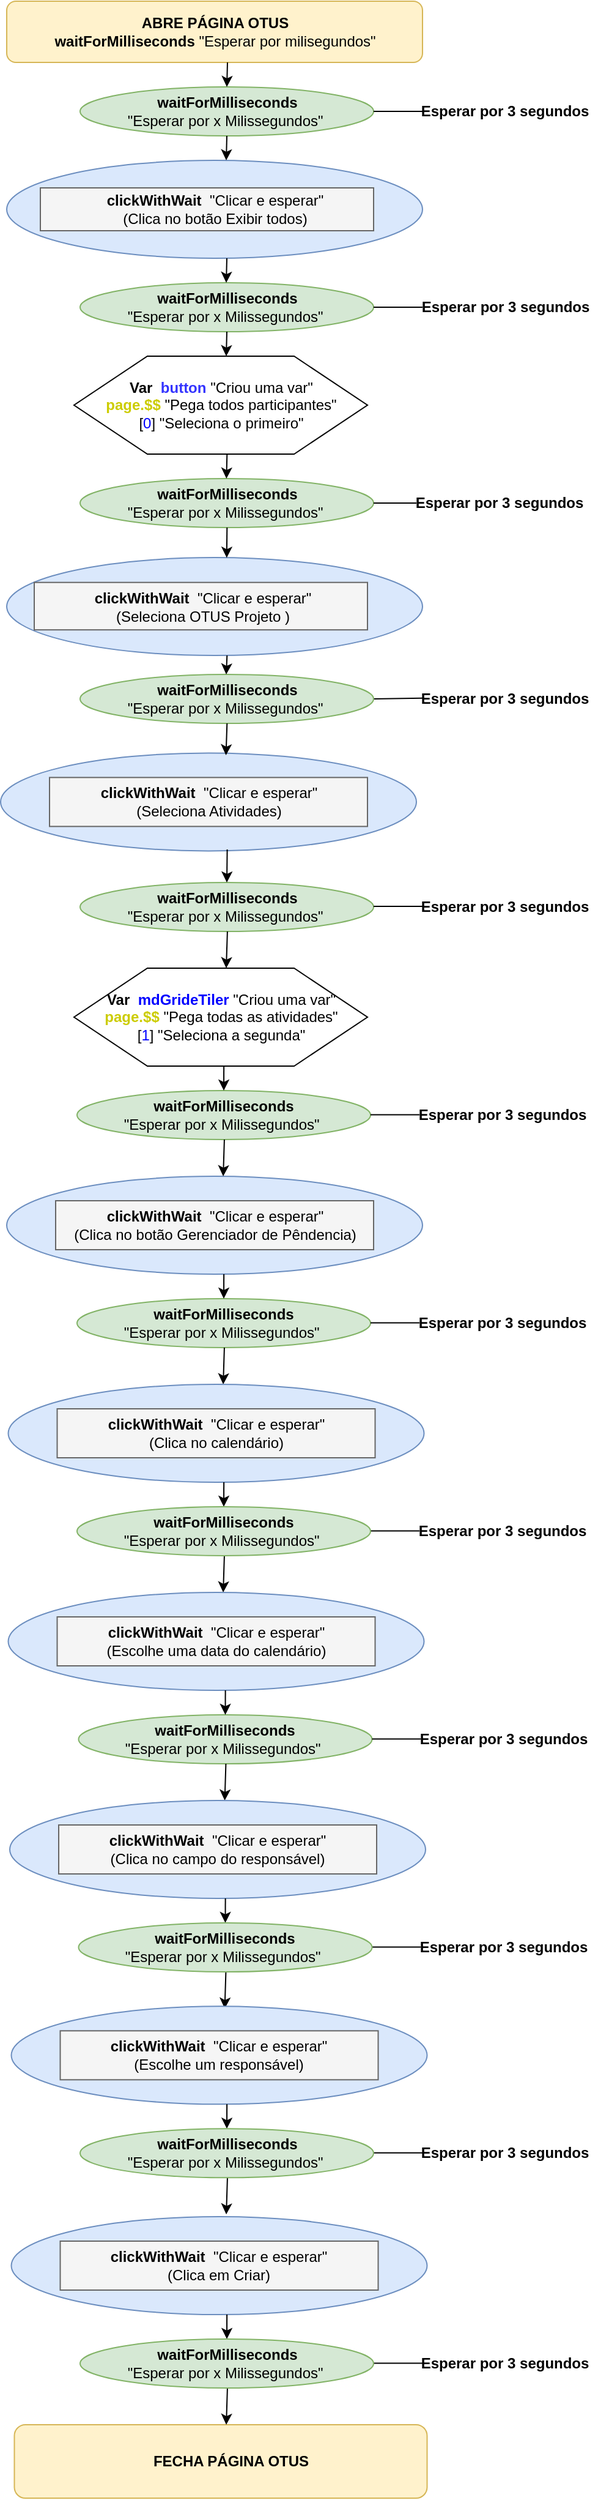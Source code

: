 <mxfile version="12.6.1" type="device"><diagram id="XNN-qiJZyea4bqyK-1i1" name="Page-1"><mxGraphModel dx="1352" dy="757" grid="1" gridSize="10" guides="1" tooltips="1" connect="1" arrows="1" fold="1" page="1" pageScale="1" pageWidth="827" pageHeight="1169" math="0" shadow="0"><root><mxCell id="0"/><mxCell id="1" parent="0"/><mxCell id="_9RpaureCVAL4Or5pe06-9" value="" style="ellipse;whiteSpace=wrap;html=1;fillColor=#dae8fc;strokeColor=#6c8ebf;" parent="1" vertex="1"><mxGeometry x="262.5" y="160" width="340" height="80" as="geometry"/></mxCell><mxCell id="_9RpaureCVAL4Or5pe06-13" value="" style="rounded=0;whiteSpace=wrap;html=1;fillColor=#f5f5f5;strokeColor=#666666;fontColor=#333333;" parent="1" vertex="1"><mxGeometry x="290" y="182.5" width="272.5" height="35" as="geometry"/></mxCell><mxCell id="_9RpaureCVAL4Or5pe06-15" value="" style="ellipse;whiteSpace=wrap;html=1;fillColor=#dae8fc;strokeColor=#6c8ebf;" parent="1" vertex="1"><mxGeometry x="262.5" y="484.53" width="340" height="80" as="geometry"/></mxCell><mxCell id="_9RpaureCVAL4Or5pe06-18" value="" style="rounded=0;whiteSpace=wrap;html=1;fillColor=#f5f5f5;strokeColor=#666666;fontColor=#333333;" parent="1" vertex="1"><mxGeometry x="285" y="504.84" width="272.5" height="38.75" as="geometry"/></mxCell><mxCell id="_9RpaureCVAL4Or5pe06-22" value="&lt;b&gt;clickWithWait&amp;nbsp;&lt;/b&gt;&amp;nbsp;&quot;Clicar e esperar&quot;&lt;br&gt;(Clica no botão Exibir todos)" style="text;html=1;strokeColor=none;fillColor=none;align=center;verticalAlign=middle;whiteSpace=wrap;rounded=0;" parent="1" vertex="1"><mxGeometry x="312.5" y="180" width="240" height="40" as="geometry"/></mxCell><mxCell id="_9RpaureCVAL4Or5pe06-25" value="&lt;b&gt;clickWithWait&amp;nbsp;&lt;/b&gt;&amp;nbsp;&quot;Clicar e esperar&quot;&lt;br&gt;(Seleciona OTUS Projeto )" style="text;html=1;strokeColor=none;fillColor=none;align=center;verticalAlign=middle;whiteSpace=wrap;rounded=0;" parent="1" vertex="1"><mxGeometry x="297.5" y="504.84" width="250" height="39.37" as="geometry"/></mxCell><mxCell id="_9RpaureCVAL4Or5pe06-26" value="&lt;b&gt;Esperar por 3 segundos&lt;/b&gt;" style="text;html=1;strokeColor=none;fillColor=none;align=center;verticalAlign=middle;whiteSpace=wrap;rounded=0;" parent="1" vertex="1"><mxGeometry x="595" y="110" width="150" height="20" as="geometry"/></mxCell><mxCell id="_9RpaureCVAL4Or5pe06-45" value="" style="ellipse;whiteSpace=wrap;html=1;fillColor=#dae8fc;strokeColor=#6c8ebf;" parent="1" vertex="1"><mxGeometry x="257.5" y="644.21" width="340" height="80" as="geometry"/></mxCell><mxCell id="_9RpaureCVAL4Or5pe06-48" value="" style="rounded=0;whiteSpace=wrap;html=1;fillColor=#f5f5f5;strokeColor=#666666;fontColor=#333333;" parent="1" vertex="1"><mxGeometry x="297.5" y="664.21" width="260" height="40" as="geometry"/></mxCell><mxCell id="_9RpaureCVAL4Or5pe06-49" value="&lt;b&gt;clickWithWait&amp;nbsp;&lt;/b&gt;&amp;nbsp;&quot;Clicar e esperar&quot;&lt;br&gt;(Seleciona Atividades)" style="text;html=1;strokeColor=none;fillColor=none;align=center;verticalAlign=middle;whiteSpace=wrap;rounded=0;" parent="1" vertex="1"><mxGeometry x="307.5" y="664.21" width="240" height="40" as="geometry"/></mxCell><mxCell id="_9RpaureCVAL4Or5pe06-52" value="&lt;b&gt;Esperar por 3 segundos&lt;/b&gt;" style="text;html=1;strokeColor=none;fillColor=none;align=center;verticalAlign=middle;whiteSpace=wrap;rounded=0;" parent="1" vertex="1"><mxGeometry x="600" y="590" width="140" height="20" as="geometry"/></mxCell><mxCell id="_9RpaureCVAL4Or5pe06-55" value="" style="ellipse;whiteSpace=wrap;html=1;fillColor=#dae8fc;strokeColor=#6c8ebf;" parent="1" vertex="1"><mxGeometry x="262.5" y="990.0" width="340" height="80" as="geometry"/></mxCell><mxCell id="_9RpaureCVAL4Or5pe06-57" value="" style="rounded=1;whiteSpace=wrap;html=1;fillColor=#fff2cc;strokeColor=#d6b656;" parent="1" vertex="1"><mxGeometry x="262.5" y="30" width="340" height="50" as="geometry"/></mxCell><mxCell id="_9RpaureCVAL4Or5pe06-58" value="&lt;b&gt;ABRE PÁGINA OTUS&lt;br&gt;waitForMilliseconds&lt;/b&gt;&amp;nbsp;&quot;Esperar por milisegundos&quot;" style="text;html=1;strokeColor=none;fillColor=none;align=center;verticalAlign=middle;whiteSpace=wrap;rounded=0;" parent="1" vertex="1"><mxGeometry x="272.5" y="30" width="320" height="50" as="geometry"/></mxCell><mxCell id="_9RpaureCVAL4Or5pe06-59" value="" style="rounded=0;whiteSpace=wrap;html=1;fillColor=#f5f5f5;strokeColor=#666666;fontColor=#333333;" parent="1" vertex="1"><mxGeometry x="302.5" y="1010.0" width="260" height="40" as="geometry"/></mxCell><mxCell id="_9RpaureCVAL4Or5pe06-61" value="&lt;b&gt;clickWithWait&amp;nbsp;&lt;/b&gt;&amp;nbsp;&quot;Clicar e esperar&quot;&lt;br&gt;(Clica no botão Gerenciador de Pêndencia)" style="text;html=1;strokeColor=none;fillColor=none;align=center;verticalAlign=middle;whiteSpace=wrap;rounded=0;" parent="1" vertex="1"><mxGeometry x="312.5" y="1010.0" width="240" height="40" as="geometry"/></mxCell><mxCell id="_9RpaureCVAL4Or5pe06-62" value="" style="rounded=1;whiteSpace=wrap;html=1;fillColor=#fff2cc;strokeColor=#d6b656;" parent="1" vertex="1"><mxGeometry x="268.75" y="2010" width="337.5" height="60" as="geometry"/></mxCell><mxCell id="_9RpaureCVAL4Or5pe06-65" value="&lt;b&gt;Esperar por 3 segundos&lt;/b&gt;" style="text;html=1;strokeColor=none;fillColor=none;align=center;verticalAlign=middle;whiteSpace=wrap;rounded=0;" parent="1" vertex="1"><mxGeometry x="592.5" y="430" width="145" height="20" as="geometry"/></mxCell><mxCell id="_9RpaureCVAL4Or5pe06-66" value="&lt;b&gt;FECHA PÁGINA OTUS&lt;/b&gt;" style="text;html=1;strokeColor=none;fillColor=none;align=center;verticalAlign=middle;whiteSpace=wrap;rounded=0;" parent="1" vertex="1"><mxGeometry x="331.25" y="2025" width="230" height="30" as="geometry"/></mxCell><mxCell id="_9RpaureCVAL4Or5pe06-82" value="&lt;b&gt;waitForMilliseconds&lt;/b&gt;&lt;br&gt;&quot;Esperar por x Milissegundos&quot;&amp;nbsp;" style="ellipse;whiteSpace=wrap;html=1;fillColor=#d5e8d4;strokeColor=#82b366;" parent="1" vertex="1"><mxGeometry x="322.5" y="750.0" width="240" height="40" as="geometry"/></mxCell><mxCell id="_9RpaureCVAL4Or5pe06-84" value="" style="endArrow=none;html=1;exitX=1;exitY=0.5;exitDx=0;exitDy=0;entryX=0;entryY=0.5;entryDx=0;entryDy=0;" parent="1" source="6tUkoCBvYjhpxuBmY8oH-28" edge="1"><mxGeometry width="50" height="50" relative="1" as="geometry"><mxPoint x="582.5" y="733.9" as="sourcePoint"/><mxPoint x="602.5" y="599.37" as="targetPoint"/><Array as="points"/></mxGeometry></mxCell><mxCell id="_9RpaureCVAL4Or5pe06-86" value="&lt;b&gt;waitForMilliseconds&lt;/b&gt;&lt;br&gt;&quot;Esperar por x Milissegundos&quot;&amp;nbsp;" style="ellipse;whiteSpace=wrap;html=1;fillColor=#d5e8d4;strokeColor=#82b366;" parent="1" vertex="1"><mxGeometry x="322.5" y="100" width="240" height="40" as="geometry"/></mxCell><mxCell id="_9RpaureCVAL4Or5pe06-91" value="" style="endArrow=none;html=1;exitX=1;exitY=0.5;exitDx=0;exitDy=0;" parent="1" source="_9RpaureCVAL4Or5pe06-86" edge="1"><mxGeometry width="50" height="50" relative="1" as="geometry"><mxPoint x="602.5" y="140" as="sourcePoint"/><mxPoint x="602.5" y="120" as="targetPoint"/><Array as="points"/></mxGeometry></mxCell><mxCell id="6tUkoCBvYjhpxuBmY8oH-3" value="&lt;b&gt;Var&amp;nbsp;&lt;/b&gt;&lt;font color=&quot;#ffb570&quot; style=&quot;font-weight: bold&quot;&gt;&amp;nbsp;&lt;/font&gt;&lt;b style=&quot;color: rgb(51 , 51 , 255)&quot;&gt;button &lt;/b&gt;&quot;Criou uma var&quot;&lt;br&gt;&lt;b style=&quot;color: rgb(204 , 204 , 0)&quot;&gt;page.$$&amp;nbsp;&lt;/b&gt;&quot;Pega todos participantes&quot;&lt;br&gt;[&lt;font color=&quot;#0000ff&quot;&gt;0&lt;/font&gt;] &quot;Seleciona o primeiro&quot;&lt;br&gt;" style="shape=hexagon;perimeter=hexagonPerimeter2;whiteSpace=wrap;html=1;" parent="1" vertex="1"><mxGeometry x="317.5" y="320" width="240" height="80" as="geometry"/></mxCell><mxCell id="6tUkoCBvYjhpxuBmY8oH-11" value="&lt;b&gt;waitForMilliseconds&lt;/b&gt;&lt;br&gt;&quot;Esperar por x Milissegundos&quot;&amp;nbsp;" style="ellipse;whiteSpace=wrap;html=1;fillColor=#d5e8d4;strokeColor=#82b366;" parent="1" vertex="1"><mxGeometry x="322.5" y="260" width="240" height="40" as="geometry"/></mxCell><mxCell id="6tUkoCBvYjhpxuBmY8oH-21" value="&lt;b&gt;waitForMilliseconds&lt;/b&gt;&lt;br&gt;&quot;Esperar por x Milissegundos&quot;&amp;nbsp;" style="ellipse;whiteSpace=wrap;html=1;fillColor=#d5e8d4;strokeColor=#82b366;" parent="1" vertex="1"><mxGeometry x="322.5" y="420" width="240" height="40" as="geometry"/></mxCell><mxCell id="6tUkoCBvYjhpxuBmY8oH-28" value="&lt;b&gt;waitForMilliseconds&lt;/b&gt;&lt;br&gt;&quot;Esperar por x Milissegundos&quot;&amp;nbsp;" style="ellipse;whiteSpace=wrap;html=1;fillColor=#d5e8d4;strokeColor=#82b366;" parent="1" vertex="1"><mxGeometry x="322.5" y="580" width="240" height="40" as="geometry"/></mxCell><mxCell id="6tUkoCBvYjhpxuBmY8oH-33" value="" style="endArrow=none;html=1;entryX=0;entryY=0.5;entryDx=0;entryDy=0;exitX=1;exitY=0.5;exitDx=0;exitDy=0;" parent="1" source="6tUkoCBvYjhpxuBmY8oH-21" edge="1"><mxGeometry width="50" height="50" relative="1" as="geometry"><mxPoint x="572.5" y="440" as="sourcePoint"/><mxPoint x="597.5" y="440" as="targetPoint"/></mxGeometry></mxCell><mxCell id="6tUkoCBvYjhpxuBmY8oH-36" value="&lt;b&gt;Esperar por 3 segundos&lt;/b&gt;" style="text;html=1;strokeColor=none;fillColor=none;align=center;verticalAlign=middle;whiteSpace=wrap;rounded=0;" parent="1" vertex="1"><mxGeometry x="597.5" y="270" width="145" height="20" as="geometry"/></mxCell><mxCell id="6tUkoCBvYjhpxuBmY8oH-37" value="" style="endArrow=none;html=1;entryX=0;entryY=0.5;entryDx=0;entryDy=0;exitX=1;exitY=0.5;exitDx=0;exitDy=0;" parent="1" source="6tUkoCBvYjhpxuBmY8oH-11" edge="1"><mxGeometry width="50" height="50" relative="1" as="geometry"><mxPoint x="262.5" y="1090" as="sourcePoint"/><mxPoint x="602.5" y="280" as="targetPoint"/></mxGeometry></mxCell><mxCell id="6tUkoCBvYjhpxuBmY8oH-38" value="" style="endArrow=none;html=1;" parent="1" edge="1"><mxGeometry width="50" height="50" relative="1" as="geometry"><mxPoint x="562.5" y="769.5" as="sourcePoint"/><mxPoint x="602.5" y="769.5" as="targetPoint"/></mxGeometry></mxCell><mxCell id="6tUkoCBvYjhpxuBmY8oH-43" value="&lt;b&gt;Esperar por 3 segundos&lt;/b&gt;" style="text;html=1;strokeColor=none;fillColor=none;align=center;verticalAlign=middle;whiteSpace=wrap;rounded=0;" parent="1" vertex="1"><mxGeometry x="600" y="760" width="140" height="20" as="geometry"/></mxCell><mxCell id="6tUkoCBvYjhpxuBmY8oH-46" value="&lt;b&gt;Var&amp;nbsp;&lt;/b&gt;&lt;font color=&quot;#ffb570&quot; style=&quot;font-weight: bold&quot;&gt;&amp;nbsp;&lt;/font&gt;&lt;font style=&quot;font-weight: bold&quot; color=&quot;#0000ff&quot;&gt;mdGrideTiler&lt;/font&gt;&lt;b style=&quot;color: rgb(51 , 51 , 255)&quot;&gt;&amp;nbsp;&lt;/b&gt;&quot;Criou uma var&quot;&lt;br&gt;&lt;b style=&quot;color: rgb(204 , 204 , 0)&quot;&gt;page.$$&amp;nbsp;&lt;/b&gt;&quot;Pega todas as atividades&quot;&lt;br&gt;[&lt;font color=&quot;#0000ff&quot;&gt;1&lt;/font&gt;] &quot;Seleciona a segunda&quot;" style="shape=hexagon;perimeter=hexagonPerimeter2;whiteSpace=wrap;html=1;" parent="1" vertex="1"><mxGeometry x="317.5" y="820" width="240" height="80" as="geometry"/></mxCell><mxCell id="J8bKfJfLnCYI2bK_lgRW-4" value="" style="endArrow=classic;html=1;entryX=0.5;entryY=0;entryDx=0;entryDy=0;" parent="1" target="_9RpaureCVAL4Or5pe06-86" edge="1"><mxGeometry width="50" height="50" relative="1" as="geometry"><mxPoint x="443" y="80" as="sourcePoint"/><mxPoint x="430" y="100" as="targetPoint"/></mxGeometry></mxCell><mxCell id="J8bKfJfLnCYI2bK_lgRW-5" value="" style="endArrow=classic;html=1;entryX=0.5;entryY=0;entryDx=0;entryDy=0;" parent="1" edge="1"><mxGeometry width="50" height="50" relative="1" as="geometry"><mxPoint x="442.5" y="140" as="sourcePoint"/><mxPoint x="442" y="160" as="targetPoint"/></mxGeometry></mxCell><mxCell id="J8bKfJfLnCYI2bK_lgRW-6" value="" style="endArrow=classic;html=1;entryX=0.5;entryY=0;entryDx=0;entryDy=0;" parent="1" edge="1"><mxGeometry width="50" height="50" relative="1" as="geometry"><mxPoint x="442.5" y="240" as="sourcePoint"/><mxPoint x="442" y="260" as="targetPoint"/></mxGeometry></mxCell><mxCell id="J8bKfJfLnCYI2bK_lgRW-7" value="" style="endArrow=classic;html=1;entryX=0.5;entryY=0;entryDx=0;entryDy=0;" parent="1" edge="1"><mxGeometry width="50" height="50" relative="1" as="geometry"><mxPoint x="442.5" y="300" as="sourcePoint"/><mxPoint x="442" y="320" as="targetPoint"/></mxGeometry></mxCell><mxCell id="J8bKfJfLnCYI2bK_lgRW-8" value="" style="endArrow=classic;html=1;entryX=0.5;entryY=0;entryDx=0;entryDy=0;" parent="1" edge="1"><mxGeometry width="50" height="50" relative="1" as="geometry"><mxPoint x="442.66" y="400" as="sourcePoint"/><mxPoint x="442.16" y="420" as="targetPoint"/></mxGeometry></mxCell><mxCell id="J8bKfJfLnCYI2bK_lgRW-9" value="" style="endArrow=classic;html=1;entryX=0.529;entryY=0.002;entryDx=0;entryDy=0;entryPerimeter=0;" parent="1" target="_9RpaureCVAL4Or5pe06-15" edge="1"><mxGeometry width="50" height="50" relative="1" as="geometry"><mxPoint x="442.66" y="460" as="sourcePoint"/><mxPoint x="442.16" y="480" as="targetPoint"/></mxGeometry></mxCell><mxCell id="J8bKfJfLnCYI2bK_lgRW-10" value="" style="endArrow=classic;html=1;" parent="1" edge="1"><mxGeometry width="50" height="50" relative="1" as="geometry"><mxPoint x="442.66" y="564.53" as="sourcePoint"/><mxPoint x="442" y="580" as="targetPoint"/></mxGeometry></mxCell><mxCell id="J8bKfJfLnCYI2bK_lgRW-11" value="" style="endArrow=classic;html=1;entryX=0.542;entryY=0.023;entryDx=0;entryDy=0;entryPerimeter=0;" parent="1" target="_9RpaureCVAL4Or5pe06-45" edge="1"><mxGeometry width="50" height="50" relative="1" as="geometry"><mxPoint x="442.66" y="620" as="sourcePoint"/><mxPoint x="442.16" y="640" as="targetPoint"/></mxGeometry></mxCell><mxCell id="J8bKfJfLnCYI2bK_lgRW-14" value="" style="endArrow=classic;html=1;exitX=0.545;exitY=0.985;exitDx=0;exitDy=0;exitPerimeter=0;" parent="1" source="_9RpaureCVAL4Or5pe06-45" target="_9RpaureCVAL4Or5pe06-82" edge="1"><mxGeometry width="50" height="50" relative="1" as="geometry"><mxPoint x="437.58" y="724.21" as="sourcePoint"/><mxPoint x="443" y="750" as="targetPoint"/></mxGeometry></mxCell><mxCell id="J8bKfJfLnCYI2bK_lgRW-16" value="" style="endArrow=classic;html=1;" parent="1" edge="1"><mxGeometry width="50" height="50" relative="1" as="geometry"><mxPoint x="442.94" y="790" as="sourcePoint"/><mxPoint x="442" y="820" as="targetPoint"/></mxGeometry></mxCell><mxCell id="J8bKfJfLnCYI2bK_lgRW-21" value="&lt;b&gt;waitForMilliseconds&lt;/b&gt;&lt;br&gt;&quot;Esperar por x Milissegundos&quot;&amp;nbsp;" style="ellipse;whiteSpace=wrap;html=1;fillColor=#d5e8d4;strokeColor=#82b366;" parent="1" vertex="1"><mxGeometry x="320" y="920" width="240" height="40" as="geometry"/></mxCell><mxCell id="J8bKfJfLnCYI2bK_lgRW-22" value="" style="endArrow=classic;html=1;exitX=0.545;exitY=0.985;exitDx=0;exitDy=0;exitPerimeter=0;" parent="1" edge="1"><mxGeometry width="50" height="50" relative="1" as="geometry"><mxPoint x="440.06" y="900" as="sourcePoint"/><mxPoint x="440" y="920" as="targetPoint"/></mxGeometry></mxCell><mxCell id="J8bKfJfLnCYI2bK_lgRW-23" value="" style="endArrow=classic;html=1;" parent="1" edge="1"><mxGeometry width="50" height="50" relative="1" as="geometry"><mxPoint x="440.47" y="960" as="sourcePoint"/><mxPoint x="439.53" y="990" as="targetPoint"/></mxGeometry></mxCell><mxCell id="J8bKfJfLnCYI2bK_lgRW-24" value="" style="endArrow=none;html=1;" parent="1" edge="1"><mxGeometry width="50" height="50" relative="1" as="geometry"><mxPoint x="560" y="939.76" as="sourcePoint"/><mxPoint x="600" y="939.76" as="targetPoint"/></mxGeometry></mxCell><mxCell id="J8bKfJfLnCYI2bK_lgRW-25" value="&lt;b&gt;Esperar por 3 segundos&lt;/b&gt;" style="text;html=1;strokeColor=none;fillColor=none;align=center;verticalAlign=middle;whiteSpace=wrap;rounded=0;" parent="1" vertex="1"><mxGeometry x="597.5" y="930" width="140" height="20" as="geometry"/></mxCell><mxCell id="J8bKfJfLnCYI2bK_lgRW-27" value="&lt;b&gt;waitForMilliseconds&lt;/b&gt;&lt;br&gt;&quot;Esperar por x Milissegundos&quot;&amp;nbsp;" style="ellipse;whiteSpace=wrap;html=1;fillColor=#d5e8d4;strokeColor=#82b366;" parent="1" vertex="1"><mxGeometry x="320" y="1090" width="240" height="40" as="geometry"/></mxCell><mxCell id="J8bKfJfLnCYI2bK_lgRW-28" value="" style="endArrow=classic;html=1;exitX=0.545;exitY=0.985;exitDx=0;exitDy=0;exitPerimeter=0;" parent="1" edge="1"><mxGeometry width="50" height="50" relative="1" as="geometry"><mxPoint x="440.06" y="1070" as="sourcePoint"/><mxPoint x="440" y="1090" as="targetPoint"/></mxGeometry></mxCell><mxCell id="J8bKfJfLnCYI2bK_lgRW-29" value="" style="endArrow=none;html=1;" parent="1" edge="1"><mxGeometry width="50" height="50" relative="1" as="geometry"><mxPoint x="560" y="1109.76" as="sourcePoint"/><mxPoint x="600.0" y="1109.76" as="targetPoint"/></mxGeometry></mxCell><mxCell id="J8bKfJfLnCYI2bK_lgRW-30" value="&lt;b&gt;Esperar por 3 segundos&lt;/b&gt;" style="text;html=1;strokeColor=none;fillColor=none;align=center;verticalAlign=middle;whiteSpace=wrap;rounded=0;" parent="1" vertex="1"><mxGeometry x="597.5" y="1100" width="140" height="20" as="geometry"/></mxCell><mxCell id="J8bKfJfLnCYI2bK_lgRW-31" value="" style="endArrow=classic;html=1;" parent="1" edge="1"><mxGeometry width="50" height="50" relative="1" as="geometry"><mxPoint x="440.47" y="1130" as="sourcePoint"/><mxPoint x="439.53" y="1160" as="targetPoint"/></mxGeometry></mxCell><mxCell id="J8bKfJfLnCYI2bK_lgRW-32" value="" style="ellipse;whiteSpace=wrap;html=1;fillColor=#dae8fc;strokeColor=#6c8ebf;" parent="1" vertex="1"><mxGeometry x="263.75" y="1160" width="340" height="80" as="geometry"/></mxCell><mxCell id="J8bKfJfLnCYI2bK_lgRW-33" value="" style="rounded=0;whiteSpace=wrap;html=1;fillColor=#f5f5f5;strokeColor=#666666;fontColor=#333333;" parent="1" vertex="1"><mxGeometry x="303.75" y="1180" width="260" height="40" as="geometry"/></mxCell><mxCell id="J8bKfJfLnCYI2bK_lgRW-34" value="&lt;b&gt;clickWithWait&amp;nbsp;&lt;/b&gt;&amp;nbsp;&quot;Clicar e esperar&quot;&lt;br&gt;(Clica no calendário)" style="text;html=1;strokeColor=none;fillColor=none;align=center;verticalAlign=middle;whiteSpace=wrap;rounded=0;" parent="1" vertex="1"><mxGeometry x="313.75" y="1180" width="240" height="40" as="geometry"/></mxCell><mxCell id="J8bKfJfLnCYI2bK_lgRW-35" value="" style="endArrow=classic;html=1;exitX=0.545;exitY=0.985;exitDx=0;exitDy=0;exitPerimeter=0;" parent="1" edge="1"><mxGeometry width="50" height="50" relative="1" as="geometry"><mxPoint x="440.06" y="1240" as="sourcePoint"/><mxPoint x="440" y="1260" as="targetPoint"/></mxGeometry></mxCell><mxCell id="J8bKfJfLnCYI2bK_lgRW-36" value="" style="endArrow=none;html=1;" parent="1" edge="1"><mxGeometry width="50" height="50" relative="1" as="geometry"><mxPoint x="560" y="1279.76" as="sourcePoint"/><mxPoint x="600.0" y="1279.76" as="targetPoint"/></mxGeometry></mxCell><mxCell id="J8bKfJfLnCYI2bK_lgRW-37" value="" style="endArrow=classic;html=1;" parent="1" edge="1"><mxGeometry width="50" height="50" relative="1" as="geometry"><mxPoint x="440.47" y="1300" as="sourcePoint"/><mxPoint x="439.53" y="1330" as="targetPoint"/></mxGeometry></mxCell><mxCell id="J8bKfJfLnCYI2bK_lgRW-38" value="&lt;b&gt;waitForMilliseconds&lt;/b&gt;&lt;br&gt;&quot;Esperar por x Milissegundos&quot;&amp;nbsp;" style="ellipse;whiteSpace=wrap;html=1;fillColor=#d5e8d4;strokeColor=#82b366;" parent="1" vertex="1"><mxGeometry x="320" y="1260" width="240" height="40" as="geometry"/></mxCell><mxCell id="J8bKfJfLnCYI2bK_lgRW-39" value="&lt;b&gt;Esperar por 3 segundos&lt;/b&gt;" style="text;html=1;strokeColor=none;fillColor=none;align=center;verticalAlign=middle;whiteSpace=wrap;rounded=0;" parent="1" vertex="1"><mxGeometry x="597.5" y="1270" width="140" height="20" as="geometry"/></mxCell><mxCell id="J8bKfJfLnCYI2bK_lgRW-40" value="" style="ellipse;whiteSpace=wrap;html=1;fillColor=#dae8fc;strokeColor=#6c8ebf;" parent="1" vertex="1"><mxGeometry x="263.75" y="1330" width="340" height="80" as="geometry"/></mxCell><mxCell id="J8bKfJfLnCYI2bK_lgRW-41" value="" style="rounded=0;whiteSpace=wrap;html=1;fillColor=#f5f5f5;strokeColor=#666666;fontColor=#333333;" parent="1" vertex="1"><mxGeometry x="303.75" y="1350" width="260" height="40" as="geometry"/></mxCell><mxCell id="J8bKfJfLnCYI2bK_lgRW-42" value="&lt;b&gt;clickWithWait&amp;nbsp;&lt;/b&gt;&amp;nbsp;&quot;Clicar e esperar&quot;&lt;br&gt;(Escolhe uma data do calendário)" style="text;html=1;strokeColor=none;fillColor=none;align=center;verticalAlign=middle;whiteSpace=wrap;rounded=0;" parent="1" vertex="1"><mxGeometry x="313.75" y="1350" width="240" height="40" as="geometry"/></mxCell><mxCell id="J8bKfJfLnCYI2bK_lgRW-43" value="&lt;b&gt;waitForMilliseconds&lt;/b&gt;&lt;br&gt;&quot;Esperar por x Milissegundos&quot;&amp;nbsp;" style="ellipse;whiteSpace=wrap;html=1;fillColor=#d5e8d4;strokeColor=#82b366;" parent="1" vertex="1"><mxGeometry x="321.25" y="1430" width="240" height="40" as="geometry"/></mxCell><mxCell id="J8bKfJfLnCYI2bK_lgRW-44" value="" style="endArrow=classic;html=1;exitX=0.545;exitY=0.985;exitDx=0;exitDy=0;exitPerimeter=0;" parent="1" edge="1"><mxGeometry width="50" height="50" relative="1" as="geometry"><mxPoint x="441.31" y="1410" as="sourcePoint"/><mxPoint x="441.25" y="1430" as="targetPoint"/></mxGeometry></mxCell><mxCell id="J8bKfJfLnCYI2bK_lgRW-45" value="" style="endArrow=none;html=1;" parent="1" edge="1"><mxGeometry width="50" height="50" relative="1" as="geometry"><mxPoint x="561.25" y="1449.76" as="sourcePoint"/><mxPoint x="601.25" y="1449.76" as="targetPoint"/></mxGeometry></mxCell><mxCell id="J8bKfJfLnCYI2bK_lgRW-46" value="&lt;b&gt;Esperar por 3 segundos&lt;/b&gt;" style="text;html=1;strokeColor=none;fillColor=none;align=center;verticalAlign=middle;whiteSpace=wrap;rounded=0;" parent="1" vertex="1"><mxGeometry x="598.75" y="1440" width="140" height="20" as="geometry"/></mxCell><mxCell id="J8bKfJfLnCYI2bK_lgRW-47" value="" style="endArrow=classic;html=1;" parent="1" edge="1"><mxGeometry width="50" height="50" relative="1" as="geometry"><mxPoint x="441.72" y="1470" as="sourcePoint"/><mxPoint x="440.78" y="1500" as="targetPoint"/></mxGeometry></mxCell><mxCell id="J8bKfJfLnCYI2bK_lgRW-48" value="" style="ellipse;whiteSpace=wrap;html=1;fillColor=#dae8fc;strokeColor=#6c8ebf;" parent="1" vertex="1"><mxGeometry x="265" y="1500" width="340" height="80" as="geometry"/></mxCell><mxCell id="J8bKfJfLnCYI2bK_lgRW-49" value="" style="rounded=0;whiteSpace=wrap;html=1;fillColor=#f5f5f5;strokeColor=#666666;fontColor=#333333;" parent="1" vertex="1"><mxGeometry x="305" y="1520" width="260" height="40" as="geometry"/></mxCell><mxCell id="J8bKfJfLnCYI2bK_lgRW-50" value="&lt;b&gt;clickWithWait&amp;nbsp;&lt;/b&gt;&amp;nbsp;&quot;Clicar e esperar&quot;&lt;br&gt;(Clica no campo do responsável)" style="text;html=1;strokeColor=none;fillColor=none;align=center;verticalAlign=middle;whiteSpace=wrap;rounded=0;" parent="1" vertex="1"><mxGeometry x="315" y="1520" width="240" height="40" as="geometry"/></mxCell><mxCell id="J8bKfJfLnCYI2bK_lgRW-51" value="" style="endArrow=classic;html=1;exitX=0.545;exitY=0.985;exitDx=0;exitDy=0;exitPerimeter=0;" parent="1" edge="1"><mxGeometry width="50" height="50" relative="1" as="geometry"><mxPoint x="441.31" y="1580" as="sourcePoint"/><mxPoint x="441.25" y="1600" as="targetPoint"/></mxGeometry></mxCell><mxCell id="J8bKfJfLnCYI2bK_lgRW-52" value="" style="endArrow=none;html=1;" parent="1" edge="1"><mxGeometry width="50" height="50" relative="1" as="geometry"><mxPoint x="561.25" y="1619.76" as="sourcePoint"/><mxPoint x="601.25" y="1619.76" as="targetPoint"/></mxGeometry></mxCell><mxCell id="J8bKfJfLnCYI2bK_lgRW-53" value="" style="endArrow=classic;html=1;" parent="1" edge="1"><mxGeometry width="50" height="50" relative="1" as="geometry"><mxPoint x="441.72" y="1640" as="sourcePoint"/><mxPoint x="440.78" y="1670" as="targetPoint"/></mxGeometry></mxCell><mxCell id="J8bKfJfLnCYI2bK_lgRW-54" value="&lt;b&gt;waitForMilliseconds&lt;/b&gt;&lt;br&gt;&quot;Esperar por x Milissegundos&quot;&amp;nbsp;" style="ellipse;whiteSpace=wrap;html=1;fillColor=#d5e8d4;strokeColor=#82b366;" parent="1" vertex="1"><mxGeometry x="321.25" y="1600" width="240" height="40" as="geometry"/></mxCell><mxCell id="J8bKfJfLnCYI2bK_lgRW-55" value="&lt;b&gt;Esperar por 3 segundos&lt;/b&gt;" style="text;html=1;strokeColor=none;fillColor=none;align=center;verticalAlign=middle;whiteSpace=wrap;rounded=0;" parent="1" vertex="1"><mxGeometry x="598.75" y="1610" width="140" height="20" as="geometry"/></mxCell><mxCell id="J8bKfJfLnCYI2bK_lgRW-57" value="" style="ellipse;whiteSpace=wrap;html=1;fillColor=#dae8fc;strokeColor=#6c8ebf;" parent="1" vertex="1"><mxGeometry x="266.25" y="1668.17" width="340" height="80" as="geometry"/></mxCell><mxCell id="J8bKfJfLnCYI2bK_lgRW-58" value="" style="rounded=0;whiteSpace=wrap;html=1;fillColor=#f5f5f5;strokeColor=#666666;fontColor=#333333;" parent="1" vertex="1"><mxGeometry x="306.25" y="1688.17" width="260" height="40" as="geometry"/></mxCell><mxCell id="J8bKfJfLnCYI2bK_lgRW-59" value="&lt;b&gt;clickWithWait&amp;nbsp;&lt;/b&gt;&amp;nbsp;&quot;Clicar e esperar&quot;&lt;br&gt;(Escolhe um responsável)" style="text;html=1;strokeColor=none;fillColor=none;align=center;verticalAlign=middle;whiteSpace=wrap;rounded=0;" parent="1" vertex="1"><mxGeometry x="316.25" y="1688.17" width="240" height="40" as="geometry"/></mxCell><mxCell id="J8bKfJfLnCYI2bK_lgRW-60" value="" style="endArrow=classic;html=1;exitX=0.545;exitY=0.985;exitDx=0;exitDy=0;exitPerimeter=0;" parent="1" edge="1"><mxGeometry width="50" height="50" relative="1" as="geometry"><mxPoint x="442.56" y="1748.17" as="sourcePoint"/><mxPoint x="442.5" y="1768.17" as="targetPoint"/></mxGeometry></mxCell><mxCell id="J8bKfJfLnCYI2bK_lgRW-61" value="" style="endArrow=none;html=1;" parent="1" edge="1"><mxGeometry width="50" height="50" relative="1" as="geometry"><mxPoint x="562.5" y="1787.93" as="sourcePoint"/><mxPoint x="602.5" y="1787.93" as="targetPoint"/></mxGeometry></mxCell><mxCell id="J8bKfJfLnCYI2bK_lgRW-62" value="" style="endArrow=classic;html=1;" parent="1" edge="1"><mxGeometry width="50" height="50" relative="1" as="geometry"><mxPoint x="442.97" y="1808.17" as="sourcePoint"/><mxPoint x="442.03" y="1838.17" as="targetPoint"/></mxGeometry></mxCell><mxCell id="J8bKfJfLnCYI2bK_lgRW-63" value="&lt;b&gt;waitForMilliseconds&lt;/b&gt;&lt;br&gt;&quot;Esperar por x Milissegundos&quot;&amp;nbsp;" style="ellipse;whiteSpace=wrap;html=1;fillColor=#d5e8d4;strokeColor=#82b366;" parent="1" vertex="1"><mxGeometry x="322.5" y="1768.17" width="240" height="40" as="geometry"/></mxCell><mxCell id="J8bKfJfLnCYI2bK_lgRW-64" value="&lt;b&gt;Esperar por 3 segundos&lt;/b&gt;" style="text;html=1;strokeColor=none;fillColor=none;align=center;verticalAlign=middle;whiteSpace=wrap;rounded=0;" parent="1" vertex="1"><mxGeometry x="600" y="1778.17" width="140" height="20" as="geometry"/></mxCell><mxCell id="J8bKfJfLnCYI2bK_lgRW-71" value="" style="ellipse;whiteSpace=wrap;html=1;fillColor=#dae8fc;strokeColor=#6c8ebf;" parent="1" vertex="1"><mxGeometry x="266.25" y="1840" width="340" height="80" as="geometry"/></mxCell><mxCell id="J8bKfJfLnCYI2bK_lgRW-72" value="" style="rounded=0;whiteSpace=wrap;html=1;fillColor=#f5f5f5;strokeColor=#666666;fontColor=#333333;" parent="1" vertex="1"><mxGeometry x="306.25" y="1860" width="260" height="40" as="geometry"/></mxCell><mxCell id="J8bKfJfLnCYI2bK_lgRW-73" value="&lt;b&gt;clickWithWait&amp;nbsp;&lt;/b&gt;&amp;nbsp;&quot;Clicar e esperar&quot;&lt;br&gt;(Clica em Criar)" style="text;html=1;strokeColor=none;fillColor=none;align=center;verticalAlign=middle;whiteSpace=wrap;rounded=0;" parent="1" vertex="1"><mxGeometry x="316.25" y="1860" width="240" height="40" as="geometry"/></mxCell><mxCell id="J8bKfJfLnCYI2bK_lgRW-74" value="" style="endArrow=classic;html=1;exitX=0.545;exitY=0.985;exitDx=0;exitDy=0;exitPerimeter=0;" parent="1" edge="1"><mxGeometry width="50" height="50" relative="1" as="geometry"><mxPoint x="442.56" y="1920" as="sourcePoint"/><mxPoint x="442.5" y="1940" as="targetPoint"/></mxGeometry></mxCell><mxCell id="J8bKfJfLnCYI2bK_lgRW-75" value="" style="endArrow=none;html=1;" parent="1" edge="1"><mxGeometry width="50" height="50" relative="1" as="geometry"><mxPoint x="562.5" y="1959.76" as="sourcePoint"/><mxPoint x="602.5" y="1959.76" as="targetPoint"/></mxGeometry></mxCell><mxCell id="J8bKfJfLnCYI2bK_lgRW-76" value="" style="endArrow=classic;html=1;" parent="1" edge="1"><mxGeometry width="50" height="50" relative="1" as="geometry"><mxPoint x="442.97" y="1980" as="sourcePoint"/><mxPoint x="442.03" y="2010" as="targetPoint"/></mxGeometry></mxCell><mxCell id="J8bKfJfLnCYI2bK_lgRW-77" value="&lt;b&gt;waitForMilliseconds&lt;/b&gt;&lt;br&gt;&quot;Esperar por x Milissegundos&quot;&amp;nbsp;" style="ellipse;whiteSpace=wrap;html=1;fillColor=#d5e8d4;strokeColor=#82b366;" parent="1" vertex="1"><mxGeometry x="322.5" y="1940" width="240" height="40" as="geometry"/></mxCell><mxCell id="J8bKfJfLnCYI2bK_lgRW-78" value="&lt;b&gt;Esperar por 3 segundos&lt;/b&gt;" style="text;html=1;strokeColor=none;fillColor=none;align=center;verticalAlign=middle;whiteSpace=wrap;rounded=0;" parent="1" vertex="1"><mxGeometry x="600" y="1950" width="140" height="20" as="geometry"/></mxCell></root></mxGraphModel></diagram></mxfile>